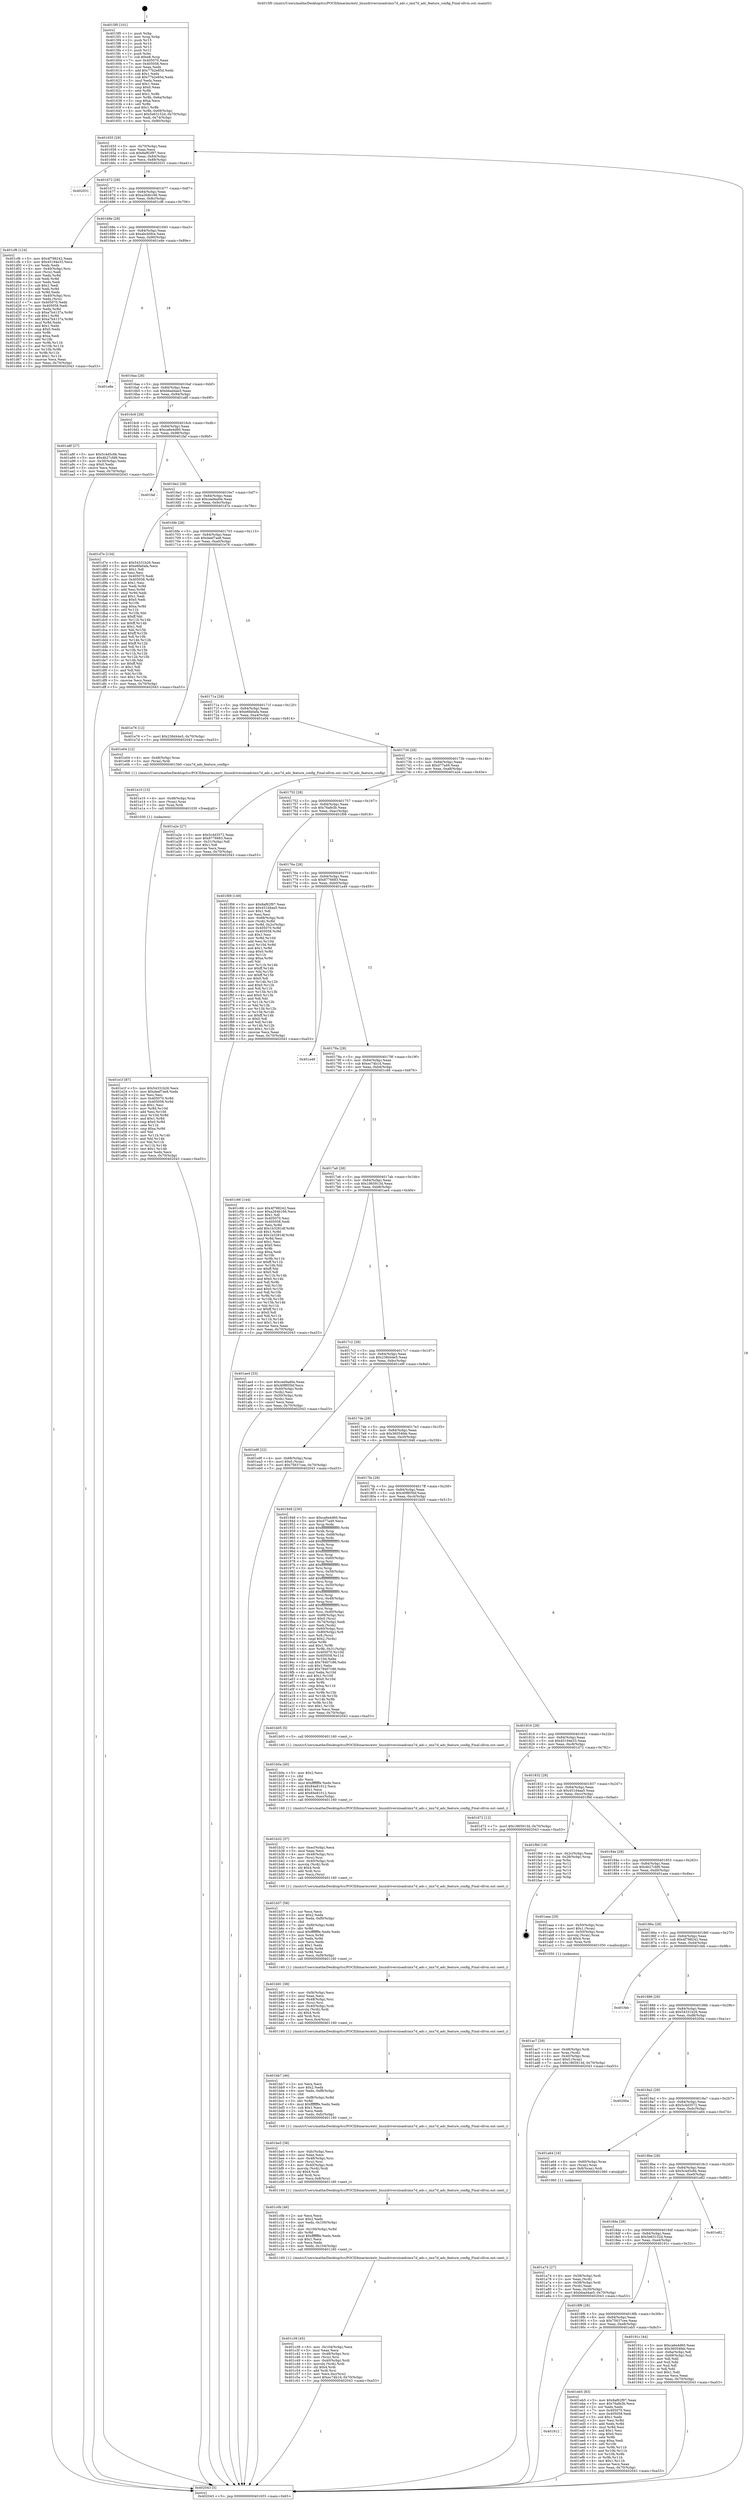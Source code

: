digraph "0x4015f0" {
  label = "0x4015f0 (/mnt/c/Users/mathe/Desktop/tcc/POCII/binaries/extr_linuxdriversiioadcimx7d_adc.c_imx7d_adc_feature_config_Final-ollvm.out::main(0))"
  labelloc = "t"
  node[shape=record]

  Entry [label="",width=0.3,height=0.3,shape=circle,fillcolor=black,style=filled]
  "0x401655" [label="{
     0x401655 [29]\l
     | [instrs]\l
     &nbsp;&nbsp;0x401655 \<+3\>: mov -0x70(%rbp),%eax\l
     &nbsp;&nbsp;0x401658 \<+2\>: mov %eax,%ecx\l
     &nbsp;&nbsp;0x40165a \<+6\>: sub $0x8af62f97,%ecx\l
     &nbsp;&nbsp;0x401660 \<+6\>: mov %eax,-0x84(%rbp)\l
     &nbsp;&nbsp;0x401666 \<+6\>: mov %ecx,-0x88(%rbp)\l
     &nbsp;&nbsp;0x40166c \<+6\>: je 0000000000402031 \<main+0xa41\>\l
  }"]
  "0x402031" [label="{
     0x402031\l
  }", style=dashed]
  "0x401672" [label="{
     0x401672 [28]\l
     | [instrs]\l
     &nbsp;&nbsp;0x401672 \<+5\>: jmp 0000000000401677 \<main+0x87\>\l
     &nbsp;&nbsp;0x401677 \<+6\>: mov -0x84(%rbp),%eax\l
     &nbsp;&nbsp;0x40167d \<+5\>: sub $0xa264b166,%eax\l
     &nbsp;&nbsp;0x401682 \<+6\>: mov %eax,-0x8c(%rbp)\l
     &nbsp;&nbsp;0x401688 \<+6\>: je 0000000000401cf6 \<main+0x706\>\l
  }"]
  Exit [label="",width=0.3,height=0.3,shape=circle,fillcolor=black,style=filled,peripheries=2]
  "0x401cf6" [label="{
     0x401cf6 [124]\l
     | [instrs]\l
     &nbsp;&nbsp;0x401cf6 \<+5\>: mov $0x4f788242,%eax\l
     &nbsp;&nbsp;0x401cfb \<+5\>: mov $0x45194e33,%ecx\l
     &nbsp;&nbsp;0x401d00 \<+2\>: xor %edx,%edx\l
     &nbsp;&nbsp;0x401d02 \<+4\>: mov -0x40(%rbp),%rsi\l
     &nbsp;&nbsp;0x401d06 \<+2\>: mov (%rsi),%edi\l
     &nbsp;&nbsp;0x401d08 \<+3\>: mov %edx,%r8d\l
     &nbsp;&nbsp;0x401d0b \<+3\>: sub %edi,%r8d\l
     &nbsp;&nbsp;0x401d0e \<+2\>: mov %edx,%edi\l
     &nbsp;&nbsp;0x401d10 \<+3\>: sub $0x1,%edi\l
     &nbsp;&nbsp;0x401d13 \<+3\>: add %edi,%r8d\l
     &nbsp;&nbsp;0x401d16 \<+3\>: sub %r8d,%edx\l
     &nbsp;&nbsp;0x401d19 \<+4\>: mov -0x40(%rbp),%rsi\l
     &nbsp;&nbsp;0x401d1d \<+2\>: mov %edx,(%rsi)\l
     &nbsp;&nbsp;0x401d1f \<+7\>: mov 0x405070,%edx\l
     &nbsp;&nbsp;0x401d26 \<+7\>: mov 0x405058,%edi\l
     &nbsp;&nbsp;0x401d2d \<+3\>: mov %edx,%r8d\l
     &nbsp;&nbsp;0x401d30 \<+7\>: sub $0xa7b4137a,%r8d\l
     &nbsp;&nbsp;0x401d37 \<+4\>: sub $0x1,%r8d\l
     &nbsp;&nbsp;0x401d3b \<+7\>: add $0xa7b4137a,%r8d\l
     &nbsp;&nbsp;0x401d42 \<+4\>: imul %r8d,%edx\l
     &nbsp;&nbsp;0x401d46 \<+3\>: and $0x1,%edx\l
     &nbsp;&nbsp;0x401d49 \<+3\>: cmp $0x0,%edx\l
     &nbsp;&nbsp;0x401d4c \<+4\>: sete %r9b\l
     &nbsp;&nbsp;0x401d50 \<+3\>: cmp $0xa,%edi\l
     &nbsp;&nbsp;0x401d53 \<+4\>: setl %r10b\l
     &nbsp;&nbsp;0x401d57 \<+3\>: mov %r9b,%r11b\l
     &nbsp;&nbsp;0x401d5a \<+3\>: and %r10b,%r11b\l
     &nbsp;&nbsp;0x401d5d \<+3\>: xor %r10b,%r9b\l
     &nbsp;&nbsp;0x401d60 \<+3\>: or %r9b,%r11b\l
     &nbsp;&nbsp;0x401d63 \<+4\>: test $0x1,%r11b\l
     &nbsp;&nbsp;0x401d67 \<+3\>: cmovne %ecx,%eax\l
     &nbsp;&nbsp;0x401d6a \<+3\>: mov %eax,-0x70(%rbp)\l
     &nbsp;&nbsp;0x401d6d \<+5\>: jmp 0000000000402043 \<main+0xa53\>\l
  }"]
  "0x40168e" [label="{
     0x40168e [28]\l
     | [instrs]\l
     &nbsp;&nbsp;0x40168e \<+5\>: jmp 0000000000401693 \<main+0xa3\>\l
     &nbsp;&nbsp;0x401693 \<+6\>: mov -0x84(%rbp),%eax\l
     &nbsp;&nbsp;0x401699 \<+5\>: sub $0xabcb0fce,%eax\l
     &nbsp;&nbsp;0x40169e \<+6\>: mov %eax,-0x90(%rbp)\l
     &nbsp;&nbsp;0x4016a4 \<+6\>: je 0000000000401e8e \<main+0x89e\>\l
  }"]
  "0x401912" [label="{
     0x401912\l
  }", style=dashed]
  "0x401e8e" [label="{
     0x401e8e\l
  }", style=dashed]
  "0x4016aa" [label="{
     0x4016aa [28]\l
     | [instrs]\l
     &nbsp;&nbsp;0x4016aa \<+5\>: jmp 00000000004016af \<main+0xbf\>\l
     &nbsp;&nbsp;0x4016af \<+6\>: mov -0x84(%rbp),%eax\l
     &nbsp;&nbsp;0x4016b5 \<+5\>: sub $0xbbad4ae5,%eax\l
     &nbsp;&nbsp;0x4016ba \<+6\>: mov %eax,-0x94(%rbp)\l
     &nbsp;&nbsp;0x4016c0 \<+6\>: je 0000000000401a8f \<main+0x49f\>\l
  }"]
  "0x401eb5" [label="{
     0x401eb5 [83]\l
     | [instrs]\l
     &nbsp;&nbsp;0x401eb5 \<+5\>: mov $0x8af62f97,%eax\l
     &nbsp;&nbsp;0x401eba \<+5\>: mov $0x76afe3b,%ecx\l
     &nbsp;&nbsp;0x401ebf \<+2\>: xor %edx,%edx\l
     &nbsp;&nbsp;0x401ec1 \<+7\>: mov 0x405070,%esi\l
     &nbsp;&nbsp;0x401ec8 \<+7\>: mov 0x405058,%edi\l
     &nbsp;&nbsp;0x401ecf \<+3\>: sub $0x1,%edx\l
     &nbsp;&nbsp;0x401ed2 \<+3\>: mov %esi,%r8d\l
     &nbsp;&nbsp;0x401ed5 \<+3\>: add %edx,%r8d\l
     &nbsp;&nbsp;0x401ed8 \<+4\>: imul %r8d,%esi\l
     &nbsp;&nbsp;0x401edc \<+3\>: and $0x1,%esi\l
     &nbsp;&nbsp;0x401edf \<+3\>: cmp $0x0,%esi\l
     &nbsp;&nbsp;0x401ee2 \<+4\>: sete %r9b\l
     &nbsp;&nbsp;0x401ee6 \<+3\>: cmp $0xa,%edi\l
     &nbsp;&nbsp;0x401ee9 \<+4\>: setl %r10b\l
     &nbsp;&nbsp;0x401eed \<+3\>: mov %r9b,%r11b\l
     &nbsp;&nbsp;0x401ef0 \<+3\>: and %r10b,%r11b\l
     &nbsp;&nbsp;0x401ef3 \<+3\>: xor %r10b,%r9b\l
     &nbsp;&nbsp;0x401ef6 \<+3\>: or %r9b,%r11b\l
     &nbsp;&nbsp;0x401ef9 \<+4\>: test $0x1,%r11b\l
     &nbsp;&nbsp;0x401efd \<+3\>: cmovne %ecx,%eax\l
     &nbsp;&nbsp;0x401f00 \<+3\>: mov %eax,-0x70(%rbp)\l
     &nbsp;&nbsp;0x401f03 \<+5\>: jmp 0000000000402043 \<main+0xa53\>\l
  }"]
  "0x401a8f" [label="{
     0x401a8f [27]\l
     | [instrs]\l
     &nbsp;&nbsp;0x401a8f \<+5\>: mov $0x5c4d5c6b,%eax\l
     &nbsp;&nbsp;0x401a94 \<+5\>: mov $0x4b27cfd9,%ecx\l
     &nbsp;&nbsp;0x401a99 \<+3\>: mov -0x30(%rbp),%edx\l
     &nbsp;&nbsp;0x401a9c \<+3\>: cmp $0x0,%edx\l
     &nbsp;&nbsp;0x401a9f \<+3\>: cmove %ecx,%eax\l
     &nbsp;&nbsp;0x401aa2 \<+3\>: mov %eax,-0x70(%rbp)\l
     &nbsp;&nbsp;0x401aa5 \<+5\>: jmp 0000000000402043 \<main+0xa53\>\l
  }"]
  "0x4016c6" [label="{
     0x4016c6 [28]\l
     | [instrs]\l
     &nbsp;&nbsp;0x4016c6 \<+5\>: jmp 00000000004016cb \<main+0xdb\>\l
     &nbsp;&nbsp;0x4016cb \<+6\>: mov -0x84(%rbp),%eax\l
     &nbsp;&nbsp;0x4016d1 \<+5\>: sub $0xca6e4d60,%eax\l
     &nbsp;&nbsp;0x4016d6 \<+6\>: mov %eax,-0x98(%rbp)\l
     &nbsp;&nbsp;0x4016dc \<+6\>: je 0000000000401faf \<main+0x9bf\>\l
  }"]
  "0x401e1f" [label="{
     0x401e1f [87]\l
     | [instrs]\l
     &nbsp;&nbsp;0x401e1f \<+5\>: mov $0x54331b26,%ecx\l
     &nbsp;&nbsp;0x401e24 \<+5\>: mov $0xdeef7ae8,%edx\l
     &nbsp;&nbsp;0x401e29 \<+2\>: xor %esi,%esi\l
     &nbsp;&nbsp;0x401e2b \<+8\>: mov 0x405070,%r8d\l
     &nbsp;&nbsp;0x401e33 \<+8\>: mov 0x405058,%r9d\l
     &nbsp;&nbsp;0x401e3b \<+3\>: sub $0x1,%esi\l
     &nbsp;&nbsp;0x401e3e \<+3\>: mov %r8d,%r10d\l
     &nbsp;&nbsp;0x401e41 \<+3\>: add %esi,%r10d\l
     &nbsp;&nbsp;0x401e44 \<+4\>: imul %r10d,%r8d\l
     &nbsp;&nbsp;0x401e48 \<+4\>: and $0x1,%r8d\l
     &nbsp;&nbsp;0x401e4c \<+4\>: cmp $0x0,%r8d\l
     &nbsp;&nbsp;0x401e50 \<+4\>: sete %r11b\l
     &nbsp;&nbsp;0x401e54 \<+4\>: cmp $0xa,%r9d\l
     &nbsp;&nbsp;0x401e58 \<+3\>: setl %bl\l
     &nbsp;&nbsp;0x401e5b \<+3\>: mov %r11b,%r14b\l
     &nbsp;&nbsp;0x401e5e \<+3\>: and %bl,%r14b\l
     &nbsp;&nbsp;0x401e61 \<+3\>: xor %bl,%r11b\l
     &nbsp;&nbsp;0x401e64 \<+3\>: or %r11b,%r14b\l
     &nbsp;&nbsp;0x401e67 \<+4\>: test $0x1,%r14b\l
     &nbsp;&nbsp;0x401e6b \<+3\>: cmovne %edx,%ecx\l
     &nbsp;&nbsp;0x401e6e \<+3\>: mov %ecx,-0x70(%rbp)\l
     &nbsp;&nbsp;0x401e71 \<+5\>: jmp 0000000000402043 \<main+0xa53\>\l
  }"]
  "0x401faf" [label="{
     0x401faf\l
  }", style=dashed]
  "0x4016e2" [label="{
     0x4016e2 [28]\l
     | [instrs]\l
     &nbsp;&nbsp;0x4016e2 \<+5\>: jmp 00000000004016e7 \<main+0xf7\>\l
     &nbsp;&nbsp;0x4016e7 \<+6\>: mov -0x84(%rbp),%eax\l
     &nbsp;&nbsp;0x4016ed \<+5\>: sub $0xcee9ad0e,%eax\l
     &nbsp;&nbsp;0x4016f2 \<+6\>: mov %eax,-0x9c(%rbp)\l
     &nbsp;&nbsp;0x4016f8 \<+6\>: je 0000000000401d7e \<main+0x78e\>\l
  }"]
  "0x401e10" [label="{
     0x401e10 [15]\l
     | [instrs]\l
     &nbsp;&nbsp;0x401e10 \<+4\>: mov -0x48(%rbp),%rax\l
     &nbsp;&nbsp;0x401e14 \<+3\>: mov (%rax),%rax\l
     &nbsp;&nbsp;0x401e17 \<+3\>: mov %rax,%rdi\l
     &nbsp;&nbsp;0x401e1a \<+5\>: call 0000000000401030 \<free@plt\>\l
     | [calls]\l
     &nbsp;&nbsp;0x401030 \{1\} (unknown)\l
  }"]
  "0x401d7e" [label="{
     0x401d7e [134]\l
     | [instrs]\l
     &nbsp;&nbsp;0x401d7e \<+5\>: mov $0x54331b26,%eax\l
     &nbsp;&nbsp;0x401d83 \<+5\>: mov $0xe6fa0afa,%ecx\l
     &nbsp;&nbsp;0x401d88 \<+2\>: mov $0x1,%dl\l
     &nbsp;&nbsp;0x401d8a \<+2\>: xor %esi,%esi\l
     &nbsp;&nbsp;0x401d8c \<+7\>: mov 0x405070,%edi\l
     &nbsp;&nbsp;0x401d93 \<+8\>: mov 0x405058,%r8d\l
     &nbsp;&nbsp;0x401d9b \<+3\>: sub $0x1,%esi\l
     &nbsp;&nbsp;0x401d9e \<+3\>: mov %edi,%r9d\l
     &nbsp;&nbsp;0x401da1 \<+3\>: add %esi,%r9d\l
     &nbsp;&nbsp;0x401da4 \<+4\>: imul %r9d,%edi\l
     &nbsp;&nbsp;0x401da8 \<+3\>: and $0x1,%edi\l
     &nbsp;&nbsp;0x401dab \<+3\>: cmp $0x0,%edi\l
     &nbsp;&nbsp;0x401dae \<+4\>: sete %r10b\l
     &nbsp;&nbsp;0x401db2 \<+4\>: cmp $0xa,%r8d\l
     &nbsp;&nbsp;0x401db6 \<+4\>: setl %r11b\l
     &nbsp;&nbsp;0x401dba \<+3\>: mov %r10b,%bl\l
     &nbsp;&nbsp;0x401dbd \<+3\>: xor $0xff,%bl\l
     &nbsp;&nbsp;0x401dc0 \<+3\>: mov %r11b,%r14b\l
     &nbsp;&nbsp;0x401dc3 \<+4\>: xor $0xff,%r14b\l
     &nbsp;&nbsp;0x401dc7 \<+3\>: xor $0x1,%dl\l
     &nbsp;&nbsp;0x401dca \<+3\>: mov %bl,%r15b\l
     &nbsp;&nbsp;0x401dcd \<+4\>: and $0xff,%r15b\l
     &nbsp;&nbsp;0x401dd1 \<+3\>: and %dl,%r10b\l
     &nbsp;&nbsp;0x401dd4 \<+3\>: mov %r14b,%r12b\l
     &nbsp;&nbsp;0x401dd7 \<+4\>: and $0xff,%r12b\l
     &nbsp;&nbsp;0x401ddb \<+3\>: and %dl,%r11b\l
     &nbsp;&nbsp;0x401dde \<+3\>: or %r10b,%r15b\l
     &nbsp;&nbsp;0x401de1 \<+3\>: or %r11b,%r12b\l
     &nbsp;&nbsp;0x401de4 \<+3\>: xor %r12b,%r15b\l
     &nbsp;&nbsp;0x401de7 \<+3\>: or %r14b,%bl\l
     &nbsp;&nbsp;0x401dea \<+3\>: xor $0xff,%bl\l
     &nbsp;&nbsp;0x401ded \<+3\>: or $0x1,%dl\l
     &nbsp;&nbsp;0x401df0 \<+2\>: and %dl,%bl\l
     &nbsp;&nbsp;0x401df2 \<+3\>: or %bl,%r15b\l
     &nbsp;&nbsp;0x401df5 \<+4\>: test $0x1,%r15b\l
     &nbsp;&nbsp;0x401df9 \<+3\>: cmovne %ecx,%eax\l
     &nbsp;&nbsp;0x401dfc \<+3\>: mov %eax,-0x70(%rbp)\l
     &nbsp;&nbsp;0x401dff \<+5\>: jmp 0000000000402043 \<main+0xa53\>\l
  }"]
  "0x4016fe" [label="{
     0x4016fe [28]\l
     | [instrs]\l
     &nbsp;&nbsp;0x4016fe \<+5\>: jmp 0000000000401703 \<main+0x113\>\l
     &nbsp;&nbsp;0x401703 \<+6\>: mov -0x84(%rbp),%eax\l
     &nbsp;&nbsp;0x401709 \<+5\>: sub $0xdeef7ae8,%eax\l
     &nbsp;&nbsp;0x40170e \<+6\>: mov %eax,-0xa0(%rbp)\l
     &nbsp;&nbsp;0x401714 \<+6\>: je 0000000000401e76 \<main+0x886\>\l
  }"]
  "0x401c39" [label="{
     0x401c39 [45]\l
     | [instrs]\l
     &nbsp;&nbsp;0x401c39 \<+6\>: mov -0x104(%rbp),%ecx\l
     &nbsp;&nbsp;0x401c3f \<+3\>: imul %eax,%ecx\l
     &nbsp;&nbsp;0x401c42 \<+4\>: mov -0x48(%rbp),%rsi\l
     &nbsp;&nbsp;0x401c46 \<+3\>: mov (%rsi),%rsi\l
     &nbsp;&nbsp;0x401c49 \<+4\>: mov -0x40(%rbp),%rdi\l
     &nbsp;&nbsp;0x401c4d \<+3\>: movslq (%rdi),%rdi\l
     &nbsp;&nbsp;0x401c50 \<+4\>: shl $0x4,%rdi\l
     &nbsp;&nbsp;0x401c54 \<+3\>: add %rdi,%rsi\l
     &nbsp;&nbsp;0x401c57 \<+3\>: mov %ecx,0xc(%rsi)\l
     &nbsp;&nbsp;0x401c5a \<+7\>: movl $0xec74b1d,-0x70(%rbp)\l
     &nbsp;&nbsp;0x401c61 \<+5\>: jmp 0000000000402043 \<main+0xa53\>\l
  }"]
  "0x401e76" [label="{
     0x401e76 [12]\l
     | [instrs]\l
     &nbsp;&nbsp;0x401e76 \<+7\>: movl $0x238d44e5,-0x70(%rbp)\l
     &nbsp;&nbsp;0x401e7d \<+5\>: jmp 0000000000402043 \<main+0xa53\>\l
  }"]
  "0x40171a" [label="{
     0x40171a [28]\l
     | [instrs]\l
     &nbsp;&nbsp;0x40171a \<+5\>: jmp 000000000040171f \<main+0x12f\>\l
     &nbsp;&nbsp;0x40171f \<+6\>: mov -0x84(%rbp),%eax\l
     &nbsp;&nbsp;0x401725 \<+5\>: sub $0xe6fa0afa,%eax\l
     &nbsp;&nbsp;0x40172a \<+6\>: mov %eax,-0xa4(%rbp)\l
     &nbsp;&nbsp;0x401730 \<+6\>: je 0000000000401e04 \<main+0x814\>\l
  }"]
  "0x401c0b" [label="{
     0x401c0b [46]\l
     | [instrs]\l
     &nbsp;&nbsp;0x401c0b \<+2\>: xor %ecx,%ecx\l
     &nbsp;&nbsp;0x401c0d \<+5\>: mov $0x2,%edx\l
     &nbsp;&nbsp;0x401c12 \<+6\>: mov %edx,-0x100(%rbp)\l
     &nbsp;&nbsp;0x401c18 \<+1\>: cltd\l
     &nbsp;&nbsp;0x401c19 \<+7\>: mov -0x100(%rbp),%r8d\l
     &nbsp;&nbsp;0x401c20 \<+3\>: idiv %r8d\l
     &nbsp;&nbsp;0x401c23 \<+6\>: imul $0xfffffffe,%edx,%edx\l
     &nbsp;&nbsp;0x401c29 \<+3\>: sub $0x1,%ecx\l
     &nbsp;&nbsp;0x401c2c \<+2\>: sub %ecx,%edx\l
     &nbsp;&nbsp;0x401c2e \<+6\>: mov %edx,-0x104(%rbp)\l
     &nbsp;&nbsp;0x401c34 \<+5\>: call 0000000000401160 \<next_i\>\l
     | [calls]\l
     &nbsp;&nbsp;0x401160 \{1\} (/mnt/c/Users/mathe/Desktop/tcc/POCII/binaries/extr_linuxdriversiioadcimx7d_adc.c_imx7d_adc_feature_config_Final-ollvm.out::next_i)\l
  }"]
  "0x401e04" [label="{
     0x401e04 [12]\l
     | [instrs]\l
     &nbsp;&nbsp;0x401e04 \<+4\>: mov -0x48(%rbp),%rax\l
     &nbsp;&nbsp;0x401e08 \<+3\>: mov (%rax),%rdi\l
     &nbsp;&nbsp;0x401e0b \<+5\>: call 00000000004015b0 \<imx7d_adc_feature_config\>\l
     | [calls]\l
     &nbsp;&nbsp;0x4015b0 \{1\} (/mnt/c/Users/mathe/Desktop/tcc/POCII/binaries/extr_linuxdriversiioadcimx7d_adc.c_imx7d_adc_feature_config_Final-ollvm.out::imx7d_adc_feature_config)\l
  }"]
  "0x401736" [label="{
     0x401736 [28]\l
     | [instrs]\l
     &nbsp;&nbsp;0x401736 \<+5\>: jmp 000000000040173b \<main+0x14b\>\l
     &nbsp;&nbsp;0x40173b \<+6\>: mov -0x84(%rbp),%eax\l
     &nbsp;&nbsp;0x401741 \<+5\>: sub $0xd77a49,%eax\l
     &nbsp;&nbsp;0x401746 \<+6\>: mov %eax,-0xa8(%rbp)\l
     &nbsp;&nbsp;0x40174c \<+6\>: je 0000000000401a2e \<main+0x43e\>\l
  }"]
  "0x401be5" [label="{
     0x401be5 [38]\l
     | [instrs]\l
     &nbsp;&nbsp;0x401be5 \<+6\>: mov -0xfc(%rbp),%ecx\l
     &nbsp;&nbsp;0x401beb \<+3\>: imul %eax,%ecx\l
     &nbsp;&nbsp;0x401bee \<+4\>: mov -0x48(%rbp),%rsi\l
     &nbsp;&nbsp;0x401bf2 \<+3\>: mov (%rsi),%rsi\l
     &nbsp;&nbsp;0x401bf5 \<+4\>: mov -0x40(%rbp),%rdi\l
     &nbsp;&nbsp;0x401bf9 \<+3\>: movslq (%rdi),%rdi\l
     &nbsp;&nbsp;0x401bfc \<+4\>: shl $0x4,%rdi\l
     &nbsp;&nbsp;0x401c00 \<+3\>: add %rdi,%rsi\l
     &nbsp;&nbsp;0x401c03 \<+3\>: mov %ecx,0x8(%rsi)\l
     &nbsp;&nbsp;0x401c06 \<+5\>: call 0000000000401160 \<next_i\>\l
     | [calls]\l
     &nbsp;&nbsp;0x401160 \{1\} (/mnt/c/Users/mathe/Desktop/tcc/POCII/binaries/extr_linuxdriversiioadcimx7d_adc.c_imx7d_adc_feature_config_Final-ollvm.out::next_i)\l
  }"]
  "0x401a2e" [label="{
     0x401a2e [27]\l
     | [instrs]\l
     &nbsp;&nbsp;0x401a2e \<+5\>: mov $0x5c4d3572,%eax\l
     &nbsp;&nbsp;0x401a33 \<+5\>: mov $0x8776683,%ecx\l
     &nbsp;&nbsp;0x401a38 \<+3\>: mov -0x31(%rbp),%dl\l
     &nbsp;&nbsp;0x401a3b \<+3\>: test $0x1,%dl\l
     &nbsp;&nbsp;0x401a3e \<+3\>: cmovne %ecx,%eax\l
     &nbsp;&nbsp;0x401a41 \<+3\>: mov %eax,-0x70(%rbp)\l
     &nbsp;&nbsp;0x401a44 \<+5\>: jmp 0000000000402043 \<main+0xa53\>\l
  }"]
  "0x401752" [label="{
     0x401752 [28]\l
     | [instrs]\l
     &nbsp;&nbsp;0x401752 \<+5\>: jmp 0000000000401757 \<main+0x167\>\l
     &nbsp;&nbsp;0x401757 \<+6\>: mov -0x84(%rbp),%eax\l
     &nbsp;&nbsp;0x40175d \<+5\>: sub $0x76afe3b,%eax\l
     &nbsp;&nbsp;0x401762 \<+6\>: mov %eax,-0xac(%rbp)\l
     &nbsp;&nbsp;0x401768 \<+6\>: je 0000000000401f08 \<main+0x918\>\l
  }"]
  "0x401bb7" [label="{
     0x401bb7 [46]\l
     | [instrs]\l
     &nbsp;&nbsp;0x401bb7 \<+2\>: xor %ecx,%ecx\l
     &nbsp;&nbsp;0x401bb9 \<+5\>: mov $0x2,%edx\l
     &nbsp;&nbsp;0x401bbe \<+6\>: mov %edx,-0xf8(%rbp)\l
     &nbsp;&nbsp;0x401bc4 \<+1\>: cltd\l
     &nbsp;&nbsp;0x401bc5 \<+7\>: mov -0xf8(%rbp),%r8d\l
     &nbsp;&nbsp;0x401bcc \<+3\>: idiv %r8d\l
     &nbsp;&nbsp;0x401bcf \<+6\>: imul $0xfffffffe,%edx,%edx\l
     &nbsp;&nbsp;0x401bd5 \<+3\>: sub $0x1,%ecx\l
     &nbsp;&nbsp;0x401bd8 \<+2\>: sub %ecx,%edx\l
     &nbsp;&nbsp;0x401bda \<+6\>: mov %edx,-0xfc(%rbp)\l
     &nbsp;&nbsp;0x401be0 \<+5\>: call 0000000000401160 \<next_i\>\l
     | [calls]\l
     &nbsp;&nbsp;0x401160 \{1\} (/mnt/c/Users/mathe/Desktop/tcc/POCII/binaries/extr_linuxdriversiioadcimx7d_adc.c_imx7d_adc_feature_config_Final-ollvm.out::next_i)\l
  }"]
  "0x401f08" [label="{
     0x401f08 [149]\l
     | [instrs]\l
     &nbsp;&nbsp;0x401f08 \<+5\>: mov $0x8af62f97,%eax\l
     &nbsp;&nbsp;0x401f0d \<+5\>: mov $0x451d4aa5,%ecx\l
     &nbsp;&nbsp;0x401f12 \<+2\>: mov $0x1,%dl\l
     &nbsp;&nbsp;0x401f14 \<+2\>: xor %esi,%esi\l
     &nbsp;&nbsp;0x401f16 \<+4\>: mov -0x68(%rbp),%rdi\l
     &nbsp;&nbsp;0x401f1a \<+3\>: mov (%rdi),%r8d\l
     &nbsp;&nbsp;0x401f1d \<+4\>: mov %r8d,-0x2c(%rbp)\l
     &nbsp;&nbsp;0x401f21 \<+8\>: mov 0x405070,%r8d\l
     &nbsp;&nbsp;0x401f29 \<+8\>: mov 0x405058,%r9d\l
     &nbsp;&nbsp;0x401f31 \<+3\>: sub $0x1,%esi\l
     &nbsp;&nbsp;0x401f34 \<+3\>: mov %r8d,%r10d\l
     &nbsp;&nbsp;0x401f37 \<+3\>: add %esi,%r10d\l
     &nbsp;&nbsp;0x401f3a \<+4\>: imul %r10d,%r8d\l
     &nbsp;&nbsp;0x401f3e \<+4\>: and $0x1,%r8d\l
     &nbsp;&nbsp;0x401f42 \<+4\>: cmp $0x0,%r8d\l
     &nbsp;&nbsp;0x401f46 \<+4\>: sete %r11b\l
     &nbsp;&nbsp;0x401f4a \<+4\>: cmp $0xa,%r9d\l
     &nbsp;&nbsp;0x401f4e \<+3\>: setl %bl\l
     &nbsp;&nbsp;0x401f51 \<+3\>: mov %r11b,%r14b\l
     &nbsp;&nbsp;0x401f54 \<+4\>: xor $0xff,%r14b\l
     &nbsp;&nbsp;0x401f58 \<+3\>: mov %bl,%r15b\l
     &nbsp;&nbsp;0x401f5b \<+4\>: xor $0xff,%r15b\l
     &nbsp;&nbsp;0x401f5f \<+3\>: xor $0x0,%dl\l
     &nbsp;&nbsp;0x401f62 \<+3\>: mov %r14b,%r12b\l
     &nbsp;&nbsp;0x401f65 \<+4\>: and $0x0,%r12b\l
     &nbsp;&nbsp;0x401f69 \<+3\>: and %dl,%r11b\l
     &nbsp;&nbsp;0x401f6c \<+3\>: mov %r15b,%r13b\l
     &nbsp;&nbsp;0x401f6f \<+4\>: and $0x0,%r13b\l
     &nbsp;&nbsp;0x401f73 \<+2\>: and %dl,%bl\l
     &nbsp;&nbsp;0x401f75 \<+3\>: or %r11b,%r12b\l
     &nbsp;&nbsp;0x401f78 \<+3\>: or %bl,%r13b\l
     &nbsp;&nbsp;0x401f7b \<+3\>: xor %r13b,%r12b\l
     &nbsp;&nbsp;0x401f7e \<+3\>: or %r15b,%r14b\l
     &nbsp;&nbsp;0x401f81 \<+4\>: xor $0xff,%r14b\l
     &nbsp;&nbsp;0x401f85 \<+3\>: or $0x0,%dl\l
     &nbsp;&nbsp;0x401f88 \<+3\>: and %dl,%r14b\l
     &nbsp;&nbsp;0x401f8b \<+3\>: or %r14b,%r12b\l
     &nbsp;&nbsp;0x401f8e \<+4\>: test $0x1,%r12b\l
     &nbsp;&nbsp;0x401f92 \<+3\>: cmovne %ecx,%eax\l
     &nbsp;&nbsp;0x401f95 \<+3\>: mov %eax,-0x70(%rbp)\l
     &nbsp;&nbsp;0x401f98 \<+5\>: jmp 0000000000402043 \<main+0xa53\>\l
  }"]
  "0x40176e" [label="{
     0x40176e [28]\l
     | [instrs]\l
     &nbsp;&nbsp;0x40176e \<+5\>: jmp 0000000000401773 \<main+0x183\>\l
     &nbsp;&nbsp;0x401773 \<+6\>: mov -0x84(%rbp),%eax\l
     &nbsp;&nbsp;0x401779 \<+5\>: sub $0x8776683,%eax\l
     &nbsp;&nbsp;0x40177e \<+6\>: mov %eax,-0xb0(%rbp)\l
     &nbsp;&nbsp;0x401784 \<+6\>: je 0000000000401a49 \<main+0x459\>\l
  }"]
  "0x401b91" [label="{
     0x401b91 [38]\l
     | [instrs]\l
     &nbsp;&nbsp;0x401b91 \<+6\>: mov -0xf4(%rbp),%ecx\l
     &nbsp;&nbsp;0x401b97 \<+3\>: imul %eax,%ecx\l
     &nbsp;&nbsp;0x401b9a \<+4\>: mov -0x48(%rbp),%rsi\l
     &nbsp;&nbsp;0x401b9e \<+3\>: mov (%rsi),%rsi\l
     &nbsp;&nbsp;0x401ba1 \<+4\>: mov -0x40(%rbp),%rdi\l
     &nbsp;&nbsp;0x401ba5 \<+3\>: movslq (%rdi),%rdi\l
     &nbsp;&nbsp;0x401ba8 \<+4\>: shl $0x4,%rdi\l
     &nbsp;&nbsp;0x401bac \<+3\>: add %rdi,%rsi\l
     &nbsp;&nbsp;0x401baf \<+3\>: mov %ecx,0x4(%rsi)\l
     &nbsp;&nbsp;0x401bb2 \<+5\>: call 0000000000401160 \<next_i\>\l
     | [calls]\l
     &nbsp;&nbsp;0x401160 \{1\} (/mnt/c/Users/mathe/Desktop/tcc/POCII/binaries/extr_linuxdriversiioadcimx7d_adc.c_imx7d_adc_feature_config_Final-ollvm.out::next_i)\l
  }"]
  "0x401a49" [label="{
     0x401a49\l
  }", style=dashed]
  "0x40178a" [label="{
     0x40178a [28]\l
     | [instrs]\l
     &nbsp;&nbsp;0x40178a \<+5\>: jmp 000000000040178f \<main+0x19f\>\l
     &nbsp;&nbsp;0x40178f \<+6\>: mov -0x84(%rbp),%eax\l
     &nbsp;&nbsp;0x401795 \<+5\>: sub $0xec74b1d,%eax\l
     &nbsp;&nbsp;0x40179a \<+6\>: mov %eax,-0xb4(%rbp)\l
     &nbsp;&nbsp;0x4017a0 \<+6\>: je 0000000000401c66 \<main+0x676\>\l
  }"]
  "0x401b57" [label="{
     0x401b57 [58]\l
     | [instrs]\l
     &nbsp;&nbsp;0x401b57 \<+2\>: xor %ecx,%ecx\l
     &nbsp;&nbsp;0x401b59 \<+5\>: mov $0x2,%edx\l
     &nbsp;&nbsp;0x401b5e \<+6\>: mov %edx,-0xf0(%rbp)\l
     &nbsp;&nbsp;0x401b64 \<+1\>: cltd\l
     &nbsp;&nbsp;0x401b65 \<+7\>: mov -0xf0(%rbp),%r8d\l
     &nbsp;&nbsp;0x401b6c \<+3\>: idiv %r8d\l
     &nbsp;&nbsp;0x401b6f \<+6\>: imul $0xfffffffe,%edx,%edx\l
     &nbsp;&nbsp;0x401b75 \<+3\>: mov %ecx,%r9d\l
     &nbsp;&nbsp;0x401b78 \<+3\>: sub %edx,%r9d\l
     &nbsp;&nbsp;0x401b7b \<+2\>: mov %ecx,%edx\l
     &nbsp;&nbsp;0x401b7d \<+3\>: sub $0x1,%edx\l
     &nbsp;&nbsp;0x401b80 \<+3\>: add %edx,%r9d\l
     &nbsp;&nbsp;0x401b83 \<+3\>: sub %r9d,%ecx\l
     &nbsp;&nbsp;0x401b86 \<+6\>: mov %ecx,-0xf4(%rbp)\l
     &nbsp;&nbsp;0x401b8c \<+5\>: call 0000000000401160 \<next_i\>\l
     | [calls]\l
     &nbsp;&nbsp;0x401160 \{1\} (/mnt/c/Users/mathe/Desktop/tcc/POCII/binaries/extr_linuxdriversiioadcimx7d_adc.c_imx7d_adc_feature_config_Final-ollvm.out::next_i)\l
  }"]
  "0x401c66" [label="{
     0x401c66 [144]\l
     | [instrs]\l
     &nbsp;&nbsp;0x401c66 \<+5\>: mov $0x4f788242,%eax\l
     &nbsp;&nbsp;0x401c6b \<+5\>: mov $0xa264b166,%ecx\l
     &nbsp;&nbsp;0x401c70 \<+2\>: mov $0x1,%dl\l
     &nbsp;&nbsp;0x401c72 \<+7\>: mov 0x405070,%esi\l
     &nbsp;&nbsp;0x401c79 \<+7\>: mov 0x405058,%edi\l
     &nbsp;&nbsp;0x401c80 \<+3\>: mov %esi,%r8d\l
     &nbsp;&nbsp;0x401c83 \<+7\>: add $0x1b3281df,%r8d\l
     &nbsp;&nbsp;0x401c8a \<+4\>: sub $0x1,%r8d\l
     &nbsp;&nbsp;0x401c8e \<+7\>: sub $0x1b3281df,%r8d\l
     &nbsp;&nbsp;0x401c95 \<+4\>: imul %r8d,%esi\l
     &nbsp;&nbsp;0x401c99 \<+3\>: and $0x1,%esi\l
     &nbsp;&nbsp;0x401c9c \<+3\>: cmp $0x0,%esi\l
     &nbsp;&nbsp;0x401c9f \<+4\>: sete %r9b\l
     &nbsp;&nbsp;0x401ca3 \<+3\>: cmp $0xa,%edi\l
     &nbsp;&nbsp;0x401ca6 \<+4\>: setl %r10b\l
     &nbsp;&nbsp;0x401caa \<+3\>: mov %r9b,%r11b\l
     &nbsp;&nbsp;0x401cad \<+4\>: xor $0xff,%r11b\l
     &nbsp;&nbsp;0x401cb1 \<+3\>: mov %r10b,%bl\l
     &nbsp;&nbsp;0x401cb4 \<+3\>: xor $0xff,%bl\l
     &nbsp;&nbsp;0x401cb7 \<+3\>: xor $0x0,%dl\l
     &nbsp;&nbsp;0x401cba \<+3\>: mov %r11b,%r14b\l
     &nbsp;&nbsp;0x401cbd \<+4\>: and $0x0,%r14b\l
     &nbsp;&nbsp;0x401cc1 \<+3\>: and %dl,%r9b\l
     &nbsp;&nbsp;0x401cc4 \<+3\>: mov %bl,%r15b\l
     &nbsp;&nbsp;0x401cc7 \<+4\>: and $0x0,%r15b\l
     &nbsp;&nbsp;0x401ccb \<+3\>: and %dl,%r10b\l
     &nbsp;&nbsp;0x401cce \<+3\>: or %r9b,%r14b\l
     &nbsp;&nbsp;0x401cd1 \<+3\>: or %r10b,%r15b\l
     &nbsp;&nbsp;0x401cd4 \<+3\>: xor %r15b,%r14b\l
     &nbsp;&nbsp;0x401cd7 \<+3\>: or %bl,%r11b\l
     &nbsp;&nbsp;0x401cda \<+4\>: xor $0xff,%r11b\l
     &nbsp;&nbsp;0x401cde \<+3\>: or $0x0,%dl\l
     &nbsp;&nbsp;0x401ce1 \<+3\>: and %dl,%r11b\l
     &nbsp;&nbsp;0x401ce4 \<+3\>: or %r11b,%r14b\l
     &nbsp;&nbsp;0x401ce7 \<+4\>: test $0x1,%r14b\l
     &nbsp;&nbsp;0x401ceb \<+3\>: cmovne %ecx,%eax\l
     &nbsp;&nbsp;0x401cee \<+3\>: mov %eax,-0x70(%rbp)\l
     &nbsp;&nbsp;0x401cf1 \<+5\>: jmp 0000000000402043 \<main+0xa53\>\l
  }"]
  "0x4017a6" [label="{
     0x4017a6 [28]\l
     | [instrs]\l
     &nbsp;&nbsp;0x4017a6 \<+5\>: jmp 00000000004017ab \<main+0x1bb\>\l
     &nbsp;&nbsp;0x4017ab \<+6\>: mov -0x84(%rbp),%eax\l
     &nbsp;&nbsp;0x4017b1 \<+5\>: sub $0x1865913d,%eax\l
     &nbsp;&nbsp;0x4017b6 \<+6\>: mov %eax,-0xb8(%rbp)\l
     &nbsp;&nbsp;0x4017bc \<+6\>: je 0000000000401ae4 \<main+0x4f4\>\l
  }"]
  "0x401b32" [label="{
     0x401b32 [37]\l
     | [instrs]\l
     &nbsp;&nbsp;0x401b32 \<+6\>: mov -0xec(%rbp),%ecx\l
     &nbsp;&nbsp;0x401b38 \<+3\>: imul %eax,%ecx\l
     &nbsp;&nbsp;0x401b3b \<+4\>: mov -0x48(%rbp),%rsi\l
     &nbsp;&nbsp;0x401b3f \<+3\>: mov (%rsi),%rsi\l
     &nbsp;&nbsp;0x401b42 \<+4\>: mov -0x40(%rbp),%rdi\l
     &nbsp;&nbsp;0x401b46 \<+3\>: movslq (%rdi),%rdi\l
     &nbsp;&nbsp;0x401b49 \<+4\>: shl $0x4,%rdi\l
     &nbsp;&nbsp;0x401b4d \<+3\>: add %rdi,%rsi\l
     &nbsp;&nbsp;0x401b50 \<+2\>: mov %ecx,(%rsi)\l
     &nbsp;&nbsp;0x401b52 \<+5\>: call 0000000000401160 \<next_i\>\l
     | [calls]\l
     &nbsp;&nbsp;0x401160 \{1\} (/mnt/c/Users/mathe/Desktop/tcc/POCII/binaries/extr_linuxdriversiioadcimx7d_adc.c_imx7d_adc_feature_config_Final-ollvm.out::next_i)\l
  }"]
  "0x401ae4" [label="{
     0x401ae4 [33]\l
     | [instrs]\l
     &nbsp;&nbsp;0x401ae4 \<+5\>: mov $0xcee9ad0e,%eax\l
     &nbsp;&nbsp;0x401ae9 \<+5\>: mov $0x40f805bf,%ecx\l
     &nbsp;&nbsp;0x401aee \<+4\>: mov -0x40(%rbp),%rdx\l
     &nbsp;&nbsp;0x401af2 \<+2\>: mov (%rdx),%esi\l
     &nbsp;&nbsp;0x401af4 \<+4\>: mov -0x50(%rbp),%rdx\l
     &nbsp;&nbsp;0x401af8 \<+2\>: cmp (%rdx),%esi\l
     &nbsp;&nbsp;0x401afa \<+3\>: cmovl %ecx,%eax\l
     &nbsp;&nbsp;0x401afd \<+3\>: mov %eax,-0x70(%rbp)\l
     &nbsp;&nbsp;0x401b00 \<+5\>: jmp 0000000000402043 \<main+0xa53\>\l
  }"]
  "0x4017c2" [label="{
     0x4017c2 [28]\l
     | [instrs]\l
     &nbsp;&nbsp;0x4017c2 \<+5\>: jmp 00000000004017c7 \<main+0x1d7\>\l
     &nbsp;&nbsp;0x4017c7 \<+6\>: mov -0x84(%rbp),%eax\l
     &nbsp;&nbsp;0x4017cd \<+5\>: sub $0x238d44e5,%eax\l
     &nbsp;&nbsp;0x4017d2 \<+6\>: mov %eax,-0xbc(%rbp)\l
     &nbsp;&nbsp;0x4017d8 \<+6\>: je 0000000000401e9f \<main+0x8af\>\l
  }"]
  "0x401b0a" [label="{
     0x401b0a [40]\l
     | [instrs]\l
     &nbsp;&nbsp;0x401b0a \<+5\>: mov $0x2,%ecx\l
     &nbsp;&nbsp;0x401b0f \<+1\>: cltd\l
     &nbsp;&nbsp;0x401b10 \<+2\>: idiv %ecx\l
     &nbsp;&nbsp;0x401b12 \<+6\>: imul $0xfffffffe,%edx,%ecx\l
     &nbsp;&nbsp;0x401b18 \<+6\>: sub $0x84e81012,%ecx\l
     &nbsp;&nbsp;0x401b1e \<+3\>: add $0x1,%ecx\l
     &nbsp;&nbsp;0x401b21 \<+6\>: add $0x84e81012,%ecx\l
     &nbsp;&nbsp;0x401b27 \<+6\>: mov %ecx,-0xec(%rbp)\l
     &nbsp;&nbsp;0x401b2d \<+5\>: call 0000000000401160 \<next_i\>\l
     | [calls]\l
     &nbsp;&nbsp;0x401160 \{1\} (/mnt/c/Users/mathe/Desktop/tcc/POCII/binaries/extr_linuxdriversiioadcimx7d_adc.c_imx7d_adc_feature_config_Final-ollvm.out::next_i)\l
  }"]
  "0x401e9f" [label="{
     0x401e9f [22]\l
     | [instrs]\l
     &nbsp;&nbsp;0x401e9f \<+4\>: mov -0x68(%rbp),%rax\l
     &nbsp;&nbsp;0x401ea3 \<+6\>: movl $0x0,(%rax)\l
     &nbsp;&nbsp;0x401ea9 \<+7\>: movl $0x75637cee,-0x70(%rbp)\l
     &nbsp;&nbsp;0x401eb0 \<+5\>: jmp 0000000000402043 \<main+0xa53\>\l
  }"]
  "0x4017de" [label="{
     0x4017de [28]\l
     | [instrs]\l
     &nbsp;&nbsp;0x4017de \<+5\>: jmp 00000000004017e3 \<main+0x1f3\>\l
     &nbsp;&nbsp;0x4017e3 \<+6\>: mov -0x84(%rbp),%eax\l
     &nbsp;&nbsp;0x4017e9 \<+5\>: sub $0x36054feb,%eax\l
     &nbsp;&nbsp;0x4017ee \<+6\>: mov %eax,-0xc0(%rbp)\l
     &nbsp;&nbsp;0x4017f4 \<+6\>: je 0000000000401948 \<main+0x358\>\l
  }"]
  "0x401ac7" [label="{
     0x401ac7 [29]\l
     | [instrs]\l
     &nbsp;&nbsp;0x401ac7 \<+4\>: mov -0x48(%rbp),%rdi\l
     &nbsp;&nbsp;0x401acb \<+3\>: mov %rax,(%rdi)\l
     &nbsp;&nbsp;0x401ace \<+4\>: mov -0x40(%rbp),%rax\l
     &nbsp;&nbsp;0x401ad2 \<+6\>: movl $0x0,(%rax)\l
     &nbsp;&nbsp;0x401ad8 \<+7\>: movl $0x1865913d,-0x70(%rbp)\l
     &nbsp;&nbsp;0x401adf \<+5\>: jmp 0000000000402043 \<main+0xa53\>\l
  }"]
  "0x401948" [label="{
     0x401948 [230]\l
     | [instrs]\l
     &nbsp;&nbsp;0x401948 \<+5\>: mov $0xca6e4d60,%eax\l
     &nbsp;&nbsp;0x40194d \<+5\>: mov $0xd77a49,%ecx\l
     &nbsp;&nbsp;0x401952 \<+3\>: mov %rsp,%rdx\l
     &nbsp;&nbsp;0x401955 \<+4\>: add $0xfffffffffffffff0,%rdx\l
     &nbsp;&nbsp;0x401959 \<+3\>: mov %rdx,%rsp\l
     &nbsp;&nbsp;0x40195c \<+4\>: mov %rdx,-0x68(%rbp)\l
     &nbsp;&nbsp;0x401960 \<+3\>: mov %rsp,%rdx\l
     &nbsp;&nbsp;0x401963 \<+4\>: add $0xfffffffffffffff0,%rdx\l
     &nbsp;&nbsp;0x401967 \<+3\>: mov %rdx,%rsp\l
     &nbsp;&nbsp;0x40196a \<+3\>: mov %rsp,%rsi\l
     &nbsp;&nbsp;0x40196d \<+4\>: add $0xfffffffffffffff0,%rsi\l
     &nbsp;&nbsp;0x401971 \<+3\>: mov %rsi,%rsp\l
     &nbsp;&nbsp;0x401974 \<+4\>: mov %rsi,-0x60(%rbp)\l
     &nbsp;&nbsp;0x401978 \<+3\>: mov %rsp,%rsi\l
     &nbsp;&nbsp;0x40197b \<+4\>: add $0xfffffffffffffff0,%rsi\l
     &nbsp;&nbsp;0x40197f \<+3\>: mov %rsi,%rsp\l
     &nbsp;&nbsp;0x401982 \<+4\>: mov %rsi,-0x58(%rbp)\l
     &nbsp;&nbsp;0x401986 \<+3\>: mov %rsp,%rsi\l
     &nbsp;&nbsp;0x401989 \<+4\>: add $0xfffffffffffffff0,%rsi\l
     &nbsp;&nbsp;0x40198d \<+3\>: mov %rsi,%rsp\l
     &nbsp;&nbsp;0x401990 \<+4\>: mov %rsi,-0x50(%rbp)\l
     &nbsp;&nbsp;0x401994 \<+3\>: mov %rsp,%rsi\l
     &nbsp;&nbsp;0x401997 \<+4\>: add $0xfffffffffffffff0,%rsi\l
     &nbsp;&nbsp;0x40199b \<+3\>: mov %rsi,%rsp\l
     &nbsp;&nbsp;0x40199e \<+4\>: mov %rsi,-0x48(%rbp)\l
     &nbsp;&nbsp;0x4019a2 \<+3\>: mov %rsp,%rsi\l
     &nbsp;&nbsp;0x4019a5 \<+4\>: add $0xfffffffffffffff0,%rsi\l
     &nbsp;&nbsp;0x4019a9 \<+3\>: mov %rsi,%rsp\l
     &nbsp;&nbsp;0x4019ac \<+4\>: mov %rsi,-0x40(%rbp)\l
     &nbsp;&nbsp;0x4019b0 \<+4\>: mov -0x68(%rbp),%rsi\l
     &nbsp;&nbsp;0x4019b4 \<+6\>: movl $0x0,(%rsi)\l
     &nbsp;&nbsp;0x4019ba \<+3\>: mov -0x74(%rbp),%edi\l
     &nbsp;&nbsp;0x4019bd \<+2\>: mov %edi,(%rdx)\l
     &nbsp;&nbsp;0x4019bf \<+4\>: mov -0x60(%rbp),%rsi\l
     &nbsp;&nbsp;0x4019c3 \<+4\>: mov -0x80(%rbp),%r8\l
     &nbsp;&nbsp;0x4019c7 \<+3\>: mov %r8,(%rsi)\l
     &nbsp;&nbsp;0x4019ca \<+3\>: cmpl $0x2,(%rdx)\l
     &nbsp;&nbsp;0x4019cd \<+4\>: setne %r9b\l
     &nbsp;&nbsp;0x4019d1 \<+4\>: and $0x1,%r9b\l
     &nbsp;&nbsp;0x4019d5 \<+4\>: mov %r9b,-0x31(%rbp)\l
     &nbsp;&nbsp;0x4019d9 \<+8\>: mov 0x405070,%r10d\l
     &nbsp;&nbsp;0x4019e1 \<+8\>: mov 0x405058,%r11d\l
     &nbsp;&nbsp;0x4019e9 \<+3\>: mov %r10d,%ebx\l
     &nbsp;&nbsp;0x4019ec \<+6\>: sub $0x78407c86,%ebx\l
     &nbsp;&nbsp;0x4019f2 \<+3\>: sub $0x1,%ebx\l
     &nbsp;&nbsp;0x4019f5 \<+6\>: add $0x78407c86,%ebx\l
     &nbsp;&nbsp;0x4019fb \<+4\>: imul %ebx,%r10d\l
     &nbsp;&nbsp;0x4019ff \<+4\>: and $0x1,%r10d\l
     &nbsp;&nbsp;0x401a03 \<+4\>: cmp $0x0,%r10d\l
     &nbsp;&nbsp;0x401a07 \<+4\>: sete %r9b\l
     &nbsp;&nbsp;0x401a0b \<+4\>: cmp $0xa,%r11d\l
     &nbsp;&nbsp;0x401a0f \<+4\>: setl %r14b\l
     &nbsp;&nbsp;0x401a13 \<+3\>: mov %r9b,%r15b\l
     &nbsp;&nbsp;0x401a16 \<+3\>: and %r14b,%r15b\l
     &nbsp;&nbsp;0x401a19 \<+3\>: xor %r14b,%r9b\l
     &nbsp;&nbsp;0x401a1c \<+3\>: or %r9b,%r15b\l
     &nbsp;&nbsp;0x401a1f \<+4\>: test $0x1,%r15b\l
     &nbsp;&nbsp;0x401a23 \<+3\>: cmovne %ecx,%eax\l
     &nbsp;&nbsp;0x401a26 \<+3\>: mov %eax,-0x70(%rbp)\l
     &nbsp;&nbsp;0x401a29 \<+5\>: jmp 0000000000402043 \<main+0xa53\>\l
  }"]
  "0x4017fa" [label="{
     0x4017fa [28]\l
     | [instrs]\l
     &nbsp;&nbsp;0x4017fa \<+5\>: jmp 00000000004017ff \<main+0x20f\>\l
     &nbsp;&nbsp;0x4017ff \<+6\>: mov -0x84(%rbp),%eax\l
     &nbsp;&nbsp;0x401805 \<+5\>: sub $0x40f805bf,%eax\l
     &nbsp;&nbsp;0x40180a \<+6\>: mov %eax,-0xc4(%rbp)\l
     &nbsp;&nbsp;0x401810 \<+6\>: je 0000000000401b05 \<main+0x515\>\l
  }"]
  "0x401a74" [label="{
     0x401a74 [27]\l
     | [instrs]\l
     &nbsp;&nbsp;0x401a74 \<+4\>: mov -0x58(%rbp),%rdi\l
     &nbsp;&nbsp;0x401a78 \<+2\>: mov %eax,(%rdi)\l
     &nbsp;&nbsp;0x401a7a \<+4\>: mov -0x58(%rbp),%rdi\l
     &nbsp;&nbsp;0x401a7e \<+2\>: mov (%rdi),%eax\l
     &nbsp;&nbsp;0x401a80 \<+3\>: mov %eax,-0x30(%rbp)\l
     &nbsp;&nbsp;0x401a83 \<+7\>: movl $0xbbad4ae5,-0x70(%rbp)\l
     &nbsp;&nbsp;0x401a8a \<+5\>: jmp 0000000000402043 \<main+0xa53\>\l
  }"]
  "0x401b05" [label="{
     0x401b05 [5]\l
     | [instrs]\l
     &nbsp;&nbsp;0x401b05 \<+5\>: call 0000000000401160 \<next_i\>\l
     | [calls]\l
     &nbsp;&nbsp;0x401160 \{1\} (/mnt/c/Users/mathe/Desktop/tcc/POCII/binaries/extr_linuxdriversiioadcimx7d_adc.c_imx7d_adc_feature_config_Final-ollvm.out::next_i)\l
  }"]
  "0x401816" [label="{
     0x401816 [28]\l
     | [instrs]\l
     &nbsp;&nbsp;0x401816 \<+5\>: jmp 000000000040181b \<main+0x22b\>\l
     &nbsp;&nbsp;0x40181b \<+6\>: mov -0x84(%rbp),%eax\l
     &nbsp;&nbsp;0x401821 \<+5\>: sub $0x45194e33,%eax\l
     &nbsp;&nbsp;0x401826 \<+6\>: mov %eax,-0xc8(%rbp)\l
     &nbsp;&nbsp;0x40182c \<+6\>: je 0000000000401d72 \<main+0x782\>\l
  }"]
  "0x4015f0" [label="{
     0x4015f0 [101]\l
     | [instrs]\l
     &nbsp;&nbsp;0x4015f0 \<+1\>: push %rbp\l
     &nbsp;&nbsp;0x4015f1 \<+3\>: mov %rsp,%rbp\l
     &nbsp;&nbsp;0x4015f4 \<+2\>: push %r15\l
     &nbsp;&nbsp;0x4015f6 \<+2\>: push %r14\l
     &nbsp;&nbsp;0x4015f8 \<+2\>: push %r13\l
     &nbsp;&nbsp;0x4015fa \<+2\>: push %r12\l
     &nbsp;&nbsp;0x4015fc \<+1\>: push %rbx\l
     &nbsp;&nbsp;0x4015fd \<+7\>: sub $0xe8,%rsp\l
     &nbsp;&nbsp;0x401604 \<+7\>: mov 0x405070,%eax\l
     &nbsp;&nbsp;0x40160b \<+7\>: mov 0x405058,%ecx\l
     &nbsp;&nbsp;0x401612 \<+2\>: mov %eax,%edx\l
     &nbsp;&nbsp;0x401614 \<+6\>: add $0x77b2e85d,%edx\l
     &nbsp;&nbsp;0x40161a \<+3\>: sub $0x1,%edx\l
     &nbsp;&nbsp;0x40161d \<+6\>: sub $0x77b2e85d,%edx\l
     &nbsp;&nbsp;0x401623 \<+3\>: imul %edx,%eax\l
     &nbsp;&nbsp;0x401626 \<+3\>: and $0x1,%eax\l
     &nbsp;&nbsp;0x401629 \<+3\>: cmp $0x0,%eax\l
     &nbsp;&nbsp;0x40162c \<+4\>: sete %r8b\l
     &nbsp;&nbsp;0x401630 \<+4\>: and $0x1,%r8b\l
     &nbsp;&nbsp;0x401634 \<+4\>: mov %r8b,-0x6a(%rbp)\l
     &nbsp;&nbsp;0x401638 \<+3\>: cmp $0xa,%ecx\l
     &nbsp;&nbsp;0x40163b \<+4\>: setl %r8b\l
     &nbsp;&nbsp;0x40163f \<+4\>: and $0x1,%r8b\l
     &nbsp;&nbsp;0x401643 \<+4\>: mov %r8b,-0x69(%rbp)\l
     &nbsp;&nbsp;0x401647 \<+7\>: movl $0x5e63152d,-0x70(%rbp)\l
     &nbsp;&nbsp;0x40164e \<+3\>: mov %edi,-0x74(%rbp)\l
     &nbsp;&nbsp;0x401651 \<+4\>: mov %rsi,-0x80(%rbp)\l
  }"]
  "0x401d72" [label="{
     0x401d72 [12]\l
     | [instrs]\l
     &nbsp;&nbsp;0x401d72 \<+7\>: movl $0x1865913d,-0x70(%rbp)\l
     &nbsp;&nbsp;0x401d79 \<+5\>: jmp 0000000000402043 \<main+0xa53\>\l
  }"]
  "0x401832" [label="{
     0x401832 [28]\l
     | [instrs]\l
     &nbsp;&nbsp;0x401832 \<+5\>: jmp 0000000000401837 \<main+0x247\>\l
     &nbsp;&nbsp;0x401837 \<+6\>: mov -0x84(%rbp),%eax\l
     &nbsp;&nbsp;0x40183d \<+5\>: sub $0x451d4aa5,%eax\l
     &nbsp;&nbsp;0x401842 \<+6\>: mov %eax,-0xcc(%rbp)\l
     &nbsp;&nbsp;0x401848 \<+6\>: je 0000000000401f9d \<main+0x9ad\>\l
  }"]
  "0x402043" [label="{
     0x402043 [5]\l
     | [instrs]\l
     &nbsp;&nbsp;0x402043 \<+5\>: jmp 0000000000401655 \<main+0x65\>\l
  }"]
  "0x401f9d" [label="{
     0x401f9d [18]\l
     | [instrs]\l
     &nbsp;&nbsp;0x401f9d \<+3\>: mov -0x2c(%rbp),%eax\l
     &nbsp;&nbsp;0x401fa0 \<+4\>: lea -0x28(%rbp),%rsp\l
     &nbsp;&nbsp;0x401fa4 \<+1\>: pop %rbx\l
     &nbsp;&nbsp;0x401fa5 \<+2\>: pop %r12\l
     &nbsp;&nbsp;0x401fa7 \<+2\>: pop %r13\l
     &nbsp;&nbsp;0x401fa9 \<+2\>: pop %r14\l
     &nbsp;&nbsp;0x401fab \<+2\>: pop %r15\l
     &nbsp;&nbsp;0x401fad \<+1\>: pop %rbp\l
     &nbsp;&nbsp;0x401fae \<+1\>: ret\l
  }"]
  "0x40184e" [label="{
     0x40184e [28]\l
     | [instrs]\l
     &nbsp;&nbsp;0x40184e \<+5\>: jmp 0000000000401853 \<main+0x263\>\l
     &nbsp;&nbsp;0x401853 \<+6\>: mov -0x84(%rbp),%eax\l
     &nbsp;&nbsp;0x401859 \<+5\>: sub $0x4b27cfd9,%eax\l
     &nbsp;&nbsp;0x40185e \<+6\>: mov %eax,-0xd0(%rbp)\l
     &nbsp;&nbsp;0x401864 \<+6\>: je 0000000000401aaa \<main+0x4ba\>\l
  }"]
  "0x4018f6" [label="{
     0x4018f6 [28]\l
     | [instrs]\l
     &nbsp;&nbsp;0x4018f6 \<+5\>: jmp 00000000004018fb \<main+0x30b\>\l
     &nbsp;&nbsp;0x4018fb \<+6\>: mov -0x84(%rbp),%eax\l
     &nbsp;&nbsp;0x401901 \<+5\>: sub $0x75637cee,%eax\l
     &nbsp;&nbsp;0x401906 \<+6\>: mov %eax,-0xe8(%rbp)\l
     &nbsp;&nbsp;0x40190c \<+6\>: je 0000000000401eb5 \<main+0x8c5\>\l
  }"]
  "0x401aaa" [label="{
     0x401aaa [29]\l
     | [instrs]\l
     &nbsp;&nbsp;0x401aaa \<+4\>: mov -0x50(%rbp),%rax\l
     &nbsp;&nbsp;0x401aae \<+6\>: movl $0x1,(%rax)\l
     &nbsp;&nbsp;0x401ab4 \<+4\>: mov -0x50(%rbp),%rax\l
     &nbsp;&nbsp;0x401ab8 \<+3\>: movslq (%rax),%rax\l
     &nbsp;&nbsp;0x401abb \<+4\>: shl $0x4,%rax\l
     &nbsp;&nbsp;0x401abf \<+3\>: mov %rax,%rdi\l
     &nbsp;&nbsp;0x401ac2 \<+5\>: call 0000000000401050 \<malloc@plt\>\l
     | [calls]\l
     &nbsp;&nbsp;0x401050 \{1\} (unknown)\l
  }"]
  "0x40186a" [label="{
     0x40186a [28]\l
     | [instrs]\l
     &nbsp;&nbsp;0x40186a \<+5\>: jmp 000000000040186f \<main+0x27f\>\l
     &nbsp;&nbsp;0x40186f \<+6\>: mov -0x84(%rbp),%eax\l
     &nbsp;&nbsp;0x401875 \<+5\>: sub $0x4f788242,%eax\l
     &nbsp;&nbsp;0x40187a \<+6\>: mov %eax,-0xd4(%rbp)\l
     &nbsp;&nbsp;0x401880 \<+6\>: je 0000000000401feb \<main+0x9fb\>\l
  }"]
  "0x40191c" [label="{
     0x40191c [44]\l
     | [instrs]\l
     &nbsp;&nbsp;0x40191c \<+5\>: mov $0xca6e4d60,%eax\l
     &nbsp;&nbsp;0x401921 \<+5\>: mov $0x36054feb,%ecx\l
     &nbsp;&nbsp;0x401926 \<+3\>: mov -0x6a(%rbp),%dl\l
     &nbsp;&nbsp;0x401929 \<+4\>: mov -0x69(%rbp),%sil\l
     &nbsp;&nbsp;0x40192d \<+3\>: mov %dl,%dil\l
     &nbsp;&nbsp;0x401930 \<+3\>: and %sil,%dil\l
     &nbsp;&nbsp;0x401933 \<+3\>: xor %sil,%dl\l
     &nbsp;&nbsp;0x401936 \<+3\>: or %dl,%dil\l
     &nbsp;&nbsp;0x401939 \<+4\>: test $0x1,%dil\l
     &nbsp;&nbsp;0x40193d \<+3\>: cmovne %ecx,%eax\l
     &nbsp;&nbsp;0x401940 \<+3\>: mov %eax,-0x70(%rbp)\l
     &nbsp;&nbsp;0x401943 \<+5\>: jmp 0000000000402043 \<main+0xa53\>\l
  }"]
  "0x401feb" [label="{
     0x401feb\l
  }", style=dashed]
  "0x401886" [label="{
     0x401886 [28]\l
     | [instrs]\l
     &nbsp;&nbsp;0x401886 \<+5\>: jmp 000000000040188b \<main+0x29b\>\l
     &nbsp;&nbsp;0x40188b \<+6\>: mov -0x84(%rbp),%eax\l
     &nbsp;&nbsp;0x401891 \<+5\>: sub $0x54331b26,%eax\l
     &nbsp;&nbsp;0x401896 \<+6\>: mov %eax,-0xd8(%rbp)\l
     &nbsp;&nbsp;0x40189c \<+6\>: je 000000000040200a \<main+0xa1a\>\l
  }"]
  "0x4018da" [label="{
     0x4018da [28]\l
     | [instrs]\l
     &nbsp;&nbsp;0x4018da \<+5\>: jmp 00000000004018df \<main+0x2ef\>\l
     &nbsp;&nbsp;0x4018df \<+6\>: mov -0x84(%rbp),%eax\l
     &nbsp;&nbsp;0x4018e5 \<+5\>: sub $0x5e63152d,%eax\l
     &nbsp;&nbsp;0x4018ea \<+6\>: mov %eax,-0xe4(%rbp)\l
     &nbsp;&nbsp;0x4018f0 \<+6\>: je 000000000040191c \<main+0x32c\>\l
  }"]
  "0x40200a" [label="{
     0x40200a\l
  }", style=dashed]
  "0x4018a2" [label="{
     0x4018a2 [28]\l
     | [instrs]\l
     &nbsp;&nbsp;0x4018a2 \<+5\>: jmp 00000000004018a7 \<main+0x2b7\>\l
     &nbsp;&nbsp;0x4018a7 \<+6\>: mov -0x84(%rbp),%eax\l
     &nbsp;&nbsp;0x4018ad \<+5\>: sub $0x5c4d3572,%eax\l
     &nbsp;&nbsp;0x4018b2 \<+6\>: mov %eax,-0xdc(%rbp)\l
     &nbsp;&nbsp;0x4018b8 \<+6\>: je 0000000000401a64 \<main+0x474\>\l
  }"]
  "0x401e82" [label="{
     0x401e82\l
  }", style=dashed]
  "0x401a64" [label="{
     0x401a64 [16]\l
     | [instrs]\l
     &nbsp;&nbsp;0x401a64 \<+4\>: mov -0x60(%rbp),%rax\l
     &nbsp;&nbsp;0x401a68 \<+3\>: mov (%rax),%rax\l
     &nbsp;&nbsp;0x401a6b \<+4\>: mov 0x8(%rax),%rdi\l
     &nbsp;&nbsp;0x401a6f \<+5\>: call 0000000000401060 \<atoi@plt\>\l
     | [calls]\l
     &nbsp;&nbsp;0x401060 \{1\} (unknown)\l
  }"]
  "0x4018be" [label="{
     0x4018be [28]\l
     | [instrs]\l
     &nbsp;&nbsp;0x4018be \<+5\>: jmp 00000000004018c3 \<main+0x2d3\>\l
     &nbsp;&nbsp;0x4018c3 \<+6\>: mov -0x84(%rbp),%eax\l
     &nbsp;&nbsp;0x4018c9 \<+5\>: sub $0x5c4d5c6b,%eax\l
     &nbsp;&nbsp;0x4018ce \<+6\>: mov %eax,-0xe0(%rbp)\l
     &nbsp;&nbsp;0x4018d4 \<+6\>: je 0000000000401e82 \<main+0x892\>\l
  }"]
  Entry -> "0x4015f0" [label=" 1"]
  "0x401655" -> "0x402031" [label=" 0"]
  "0x401655" -> "0x401672" [label=" 19"]
  "0x401f9d" -> Exit [label=" 1"]
  "0x401672" -> "0x401cf6" [label=" 1"]
  "0x401672" -> "0x40168e" [label=" 18"]
  "0x401f08" -> "0x402043" [label=" 1"]
  "0x40168e" -> "0x401e8e" [label=" 0"]
  "0x40168e" -> "0x4016aa" [label=" 18"]
  "0x401eb5" -> "0x402043" [label=" 1"]
  "0x4016aa" -> "0x401a8f" [label=" 1"]
  "0x4016aa" -> "0x4016c6" [label=" 17"]
  "0x4018f6" -> "0x401912" [label=" 0"]
  "0x4016c6" -> "0x401faf" [label=" 0"]
  "0x4016c6" -> "0x4016e2" [label=" 17"]
  "0x4018f6" -> "0x401eb5" [label=" 1"]
  "0x4016e2" -> "0x401d7e" [label=" 1"]
  "0x4016e2" -> "0x4016fe" [label=" 16"]
  "0x401e9f" -> "0x402043" [label=" 1"]
  "0x4016fe" -> "0x401e76" [label=" 1"]
  "0x4016fe" -> "0x40171a" [label=" 15"]
  "0x401e76" -> "0x402043" [label=" 1"]
  "0x40171a" -> "0x401e04" [label=" 1"]
  "0x40171a" -> "0x401736" [label=" 14"]
  "0x401e1f" -> "0x402043" [label=" 1"]
  "0x401736" -> "0x401a2e" [label=" 1"]
  "0x401736" -> "0x401752" [label=" 13"]
  "0x401e10" -> "0x401e1f" [label=" 1"]
  "0x401752" -> "0x401f08" [label=" 1"]
  "0x401752" -> "0x40176e" [label=" 12"]
  "0x401e04" -> "0x401e10" [label=" 1"]
  "0x40176e" -> "0x401a49" [label=" 0"]
  "0x40176e" -> "0x40178a" [label=" 12"]
  "0x401d7e" -> "0x402043" [label=" 1"]
  "0x40178a" -> "0x401c66" [label=" 1"]
  "0x40178a" -> "0x4017a6" [label=" 11"]
  "0x401d72" -> "0x402043" [label=" 1"]
  "0x4017a6" -> "0x401ae4" [label=" 2"]
  "0x4017a6" -> "0x4017c2" [label=" 9"]
  "0x401cf6" -> "0x402043" [label=" 1"]
  "0x4017c2" -> "0x401e9f" [label=" 1"]
  "0x4017c2" -> "0x4017de" [label=" 8"]
  "0x401c66" -> "0x402043" [label=" 1"]
  "0x4017de" -> "0x401948" [label=" 1"]
  "0x4017de" -> "0x4017fa" [label=" 7"]
  "0x401c39" -> "0x402043" [label=" 1"]
  "0x4017fa" -> "0x401b05" [label=" 1"]
  "0x4017fa" -> "0x401816" [label=" 6"]
  "0x401c0b" -> "0x401c39" [label=" 1"]
  "0x401816" -> "0x401d72" [label=" 1"]
  "0x401816" -> "0x401832" [label=" 5"]
  "0x401be5" -> "0x401c0b" [label=" 1"]
  "0x401832" -> "0x401f9d" [label=" 1"]
  "0x401832" -> "0x40184e" [label=" 4"]
  "0x401bb7" -> "0x401be5" [label=" 1"]
  "0x40184e" -> "0x401aaa" [label=" 1"]
  "0x40184e" -> "0x40186a" [label=" 3"]
  "0x401b91" -> "0x401bb7" [label=" 1"]
  "0x40186a" -> "0x401feb" [label=" 0"]
  "0x40186a" -> "0x401886" [label=" 3"]
  "0x401b57" -> "0x401b91" [label=" 1"]
  "0x401886" -> "0x40200a" [label=" 0"]
  "0x401886" -> "0x4018a2" [label=" 3"]
  "0x401b0a" -> "0x401b32" [label=" 1"]
  "0x4018a2" -> "0x401a64" [label=" 1"]
  "0x4018a2" -> "0x4018be" [label=" 2"]
  "0x401b05" -> "0x401b0a" [label=" 1"]
  "0x4018be" -> "0x401e82" [label=" 0"]
  "0x4018be" -> "0x4018da" [label=" 2"]
  "0x401b32" -> "0x401b57" [label=" 1"]
  "0x4018da" -> "0x40191c" [label=" 1"]
  "0x4018da" -> "0x4018f6" [label=" 1"]
  "0x40191c" -> "0x402043" [label=" 1"]
  "0x4015f0" -> "0x401655" [label=" 1"]
  "0x402043" -> "0x401655" [label=" 18"]
  "0x401948" -> "0x402043" [label=" 1"]
  "0x401a2e" -> "0x402043" [label=" 1"]
  "0x401a64" -> "0x401a74" [label=" 1"]
  "0x401a74" -> "0x402043" [label=" 1"]
  "0x401a8f" -> "0x402043" [label=" 1"]
  "0x401aaa" -> "0x401ac7" [label=" 1"]
  "0x401ac7" -> "0x402043" [label=" 1"]
  "0x401ae4" -> "0x402043" [label=" 2"]
}
